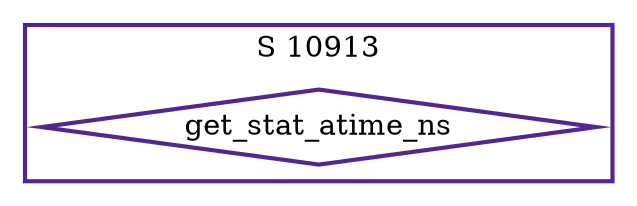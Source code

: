 digraph G {
  ratio=0.500000;
  "UV get_stat_atime_ns (10913)" [shape=diamond, label="get_stat_atime_ns",
                                  color="#502890", style=bold];
  
  subgraph cluster_10913 { label="S 10913";
    color="#502890";
    style=bold;
    "UV get_stat_atime_ns (10913)"; };
  
  
  }